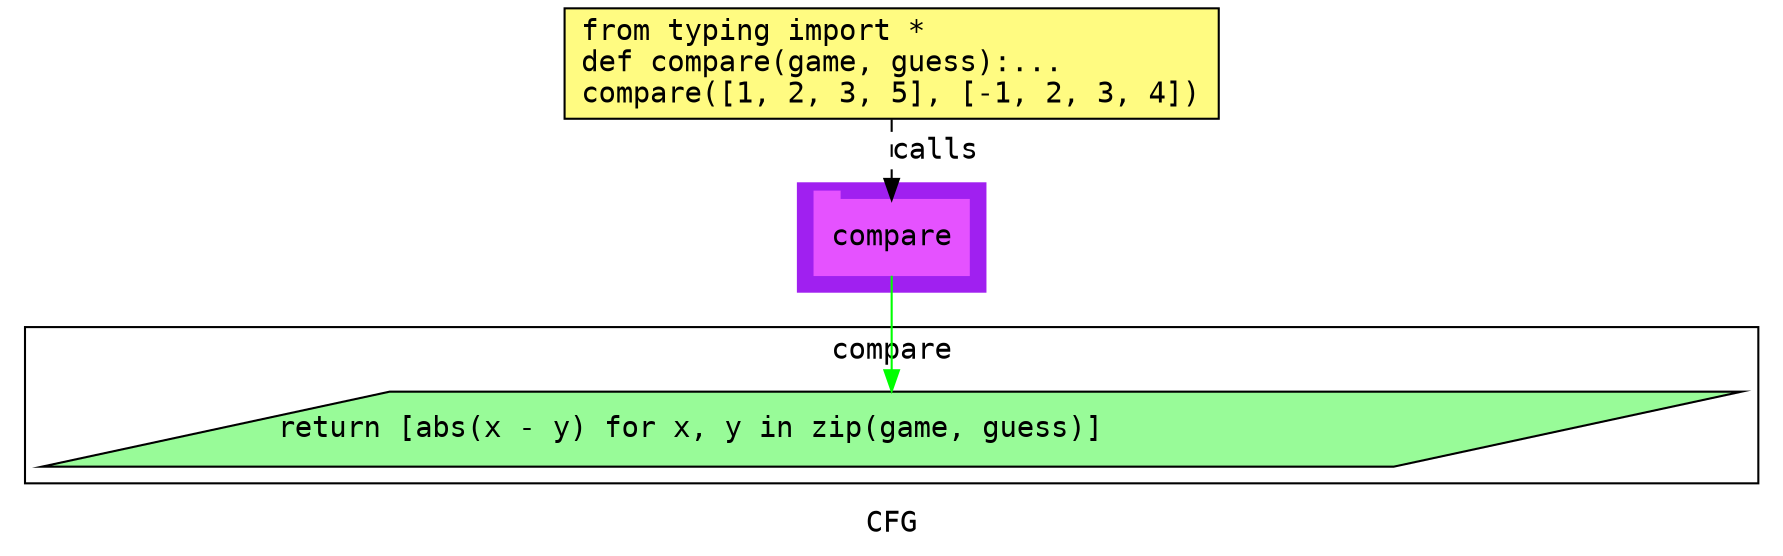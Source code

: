 digraph cluster132CFG {
	graph [bb="0,0,820,259",
		compound=True,
		fontname="DejaVu Sans Mono",
		label=CFG,
		lheight=0.21,
		lp="410,11.5",
		lwidth=0.35,
		pack=False,
		rankdir=TB,
		ranksep=0.02
	];
	node [fontname="DejaVu Sans Mono",
		label="\N"
	];
	edge [fontname="DejaVu Sans Mono"];
	subgraph cluster_1 {
		graph [bb="365,123,455,175",
			color=purple,
			compound=true,
			fontname="DejaVu Sans Mono",
			label="",
			rankdir=TB,
			ranksep=0.02,
			shape=tab,
			style=filled
		];
		node [fontname="DejaVu Sans Mono"];
		edge [fontname="DejaVu Sans Mono"];
		6	[color="#E552FF",
			height=0.5,
			label=compare,
			linenum="[7]",
			pos="410,149",
			shape=tab,
			style=filled,
			width=1.0278];
	}
	subgraph cluster0compare {
		graph [bb="8,31,812,106",
			compound=True,
			fontname="DejaVu Sans Mono",
			label=compare,
			lheight=0.21,
			lp="410,94.5",
			lwidth=0.81,
			pack=False,
			rankdir=TB,
			ranksep=0.02
		];
		node [fontname="DejaVu Sans Mono"];
		edge [fontname="DejaVu Sans Mono"];
		3	[fillcolor="#98fb98",
			height=0.5,
			label="return [abs(x - y) for x, y in zip(game, guess)]\l",
			linenum="[5]",
			pos="410,57",
			shape=parallelogram,
			style="filled,solid",
			width=10.932];
	}
	1	[fillcolor="#FFFB81",
		height=0.73611,
		label="from typing import *\ldef compare(game, guess):...\lcompare([1, 2, 3, 5], [-1, 2, 3, 4])\l",
		linenum="[1]",
		pos="410,232.5",
		shape=rectangle,
		style="filled,solid",
		width=4.3611];
	1 -> 6	[label=calls,
		lp="431,190.5",
		pos="e,410,167.13 410,205.71 410,196.66 410,186.47 410,177.3",
		style=dashed];
	6 -> 3	[color=green,
		pos="e,410,75.3 410,130.65 410,117.82 410,100.11 410,85.381"];
}
